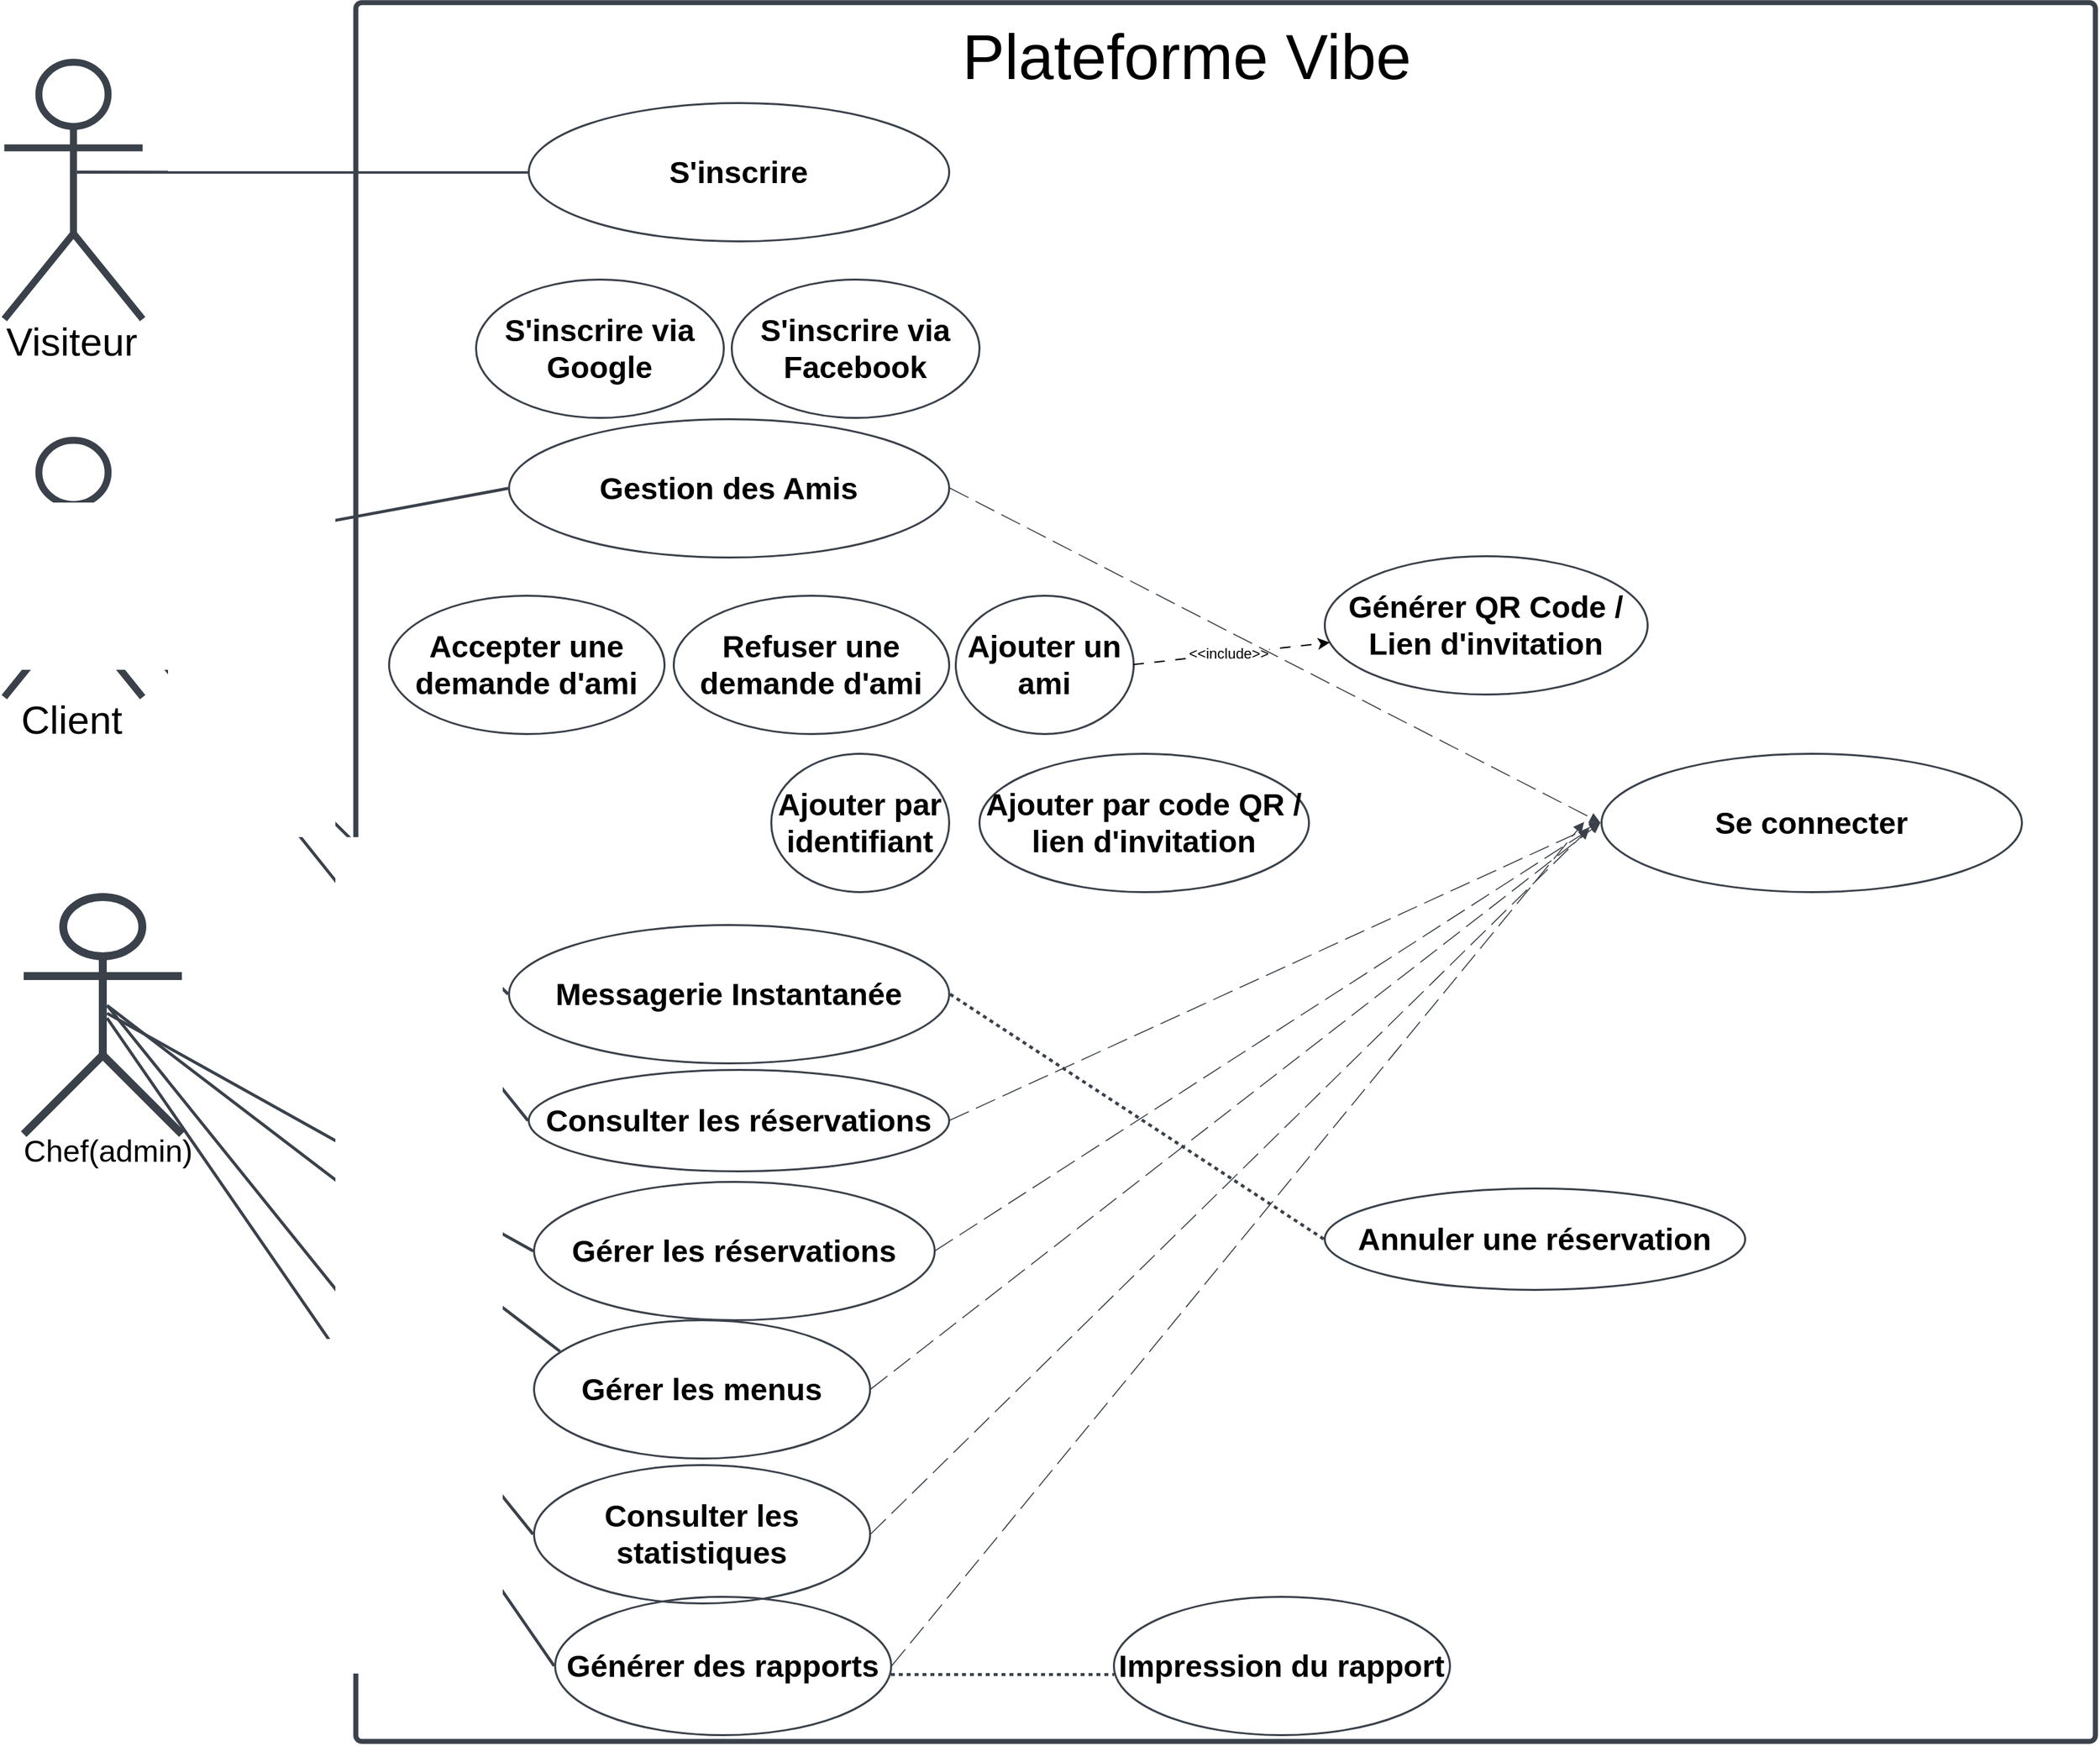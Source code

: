 <mxfile version="26.0.16">
  <diagram name="Page-1" id="78Awk6SsGqFOrTcoLzFU">
    <mxGraphModel dx="2336" dy="1994" grid="1" gridSize="10" guides="1" tooltips="1" connect="1" arrows="1" fold="1" page="1" pageScale="1" pageWidth="827" pageHeight="1169" math="0" shadow="0">
      <root>
        <mxCell id="0" />
        <mxCell id="1" parent="0" />
        <mxCell id="5-b9ar80urW7ufmgR8nd-1" value="" style="html=1;overflow=block;blockSpacing=1;whiteSpace=wrap;container=1;pointerEvents=0;collapsible=0;recursiveResize=0;fontSize=40;spacing=0;verticalAlign=middle;strokeColor=#3a414a;strokeOpacity=100;fillOpacity=0;rounded=1;absoluteArcSize=1;arcSize=9;fillColor=#000000;strokeWidth=3.8;lucidId=~mSAlCwzj~NE;" vertex="1" parent="1">
          <mxGeometry x="135" y="-450" width="1320" height="1320" as="geometry" />
        </mxCell>
        <mxCell id="5-b9ar80urW7ufmgR8nd-42" value="&lt;font style=&quot;font-size: 48px;&quot;&gt;Plateforme Vibe&lt;/font&gt;" style="text;html=1;align=center;verticalAlign=middle;resizable=0;points=[];autosize=1;strokeColor=none;fillColor=none;" vertex="1" parent="5-b9ar80urW7ufmgR8nd-1">
          <mxGeometry x="450" y="6" width="360" height="70" as="geometry" />
        </mxCell>
        <mxCell id="5-b9ar80urW7ufmgR8nd-43" value="S&#39;inscrire via Google" style="html=1;overflow=block;blockSpacing=1;whiteSpace=wrap;ellipse;fontSize=23.3;fontStyle=1;align=center;spacing=3.8;verticalAlign=middle;strokeColor=#3a414a;strokeOpacity=100;fillOpacity=0;rounded=1;absoluteArcSize=1;arcSize=9;fillColor=#000000;strokeWidth=1.5;lucidId=~mSAtD9ScKk.;" vertex="1" parent="5-b9ar80urW7ufmgR8nd-1">
          <mxGeometry x="91" y="210" width="188" height="105" as="geometry" />
        </mxCell>
        <mxCell id="5-b9ar80urW7ufmgR8nd-44" value="S&#39;inscrire via Facebook" style="html=1;overflow=block;blockSpacing=1;whiteSpace=wrap;ellipse;fontSize=23.3;fontStyle=1;align=center;spacing=3.8;verticalAlign=middle;strokeColor=#3a414a;strokeOpacity=100;fillOpacity=0;rounded=1;absoluteArcSize=1;arcSize=9;fillColor=#000000;strokeWidth=1.5;lucidId=~mSAtD9ScKk.;" vertex="1" parent="5-b9ar80urW7ufmgR8nd-1">
          <mxGeometry x="285" y="210" width="188" height="105" as="geometry" />
        </mxCell>
        <mxCell id="5-b9ar80urW7ufmgR8nd-15" value="Consulter les réservations" style="html=1;overflow=block;blockSpacing=1;whiteSpace=wrap;ellipse;fontSize=23.3;fontStyle=1;align=center;spacing=3.8;strokeColor=#3a414a;strokeOpacity=100;fillOpacity=0;rounded=1;absoluteArcSize=1;arcSize=9;fillColor=#000000;strokeWidth=1.5;lucidId=~mSA3CYrI3wj;" vertex="1" parent="5-b9ar80urW7ufmgR8nd-1">
          <mxGeometry x="131" y="810" width="319" height="77" as="geometry" />
        </mxCell>
        <mxCell id="5-b9ar80urW7ufmgR8nd-17" value="Messagerie Instantanée" style="html=1;overflow=block;blockSpacing=1;whiteSpace=wrap;ellipse;fontSize=23.3;fontStyle=1;align=center;spacing=3.8;strokeColor=#3a414a;strokeOpacity=100;fillOpacity=0;rounded=1;absoluteArcSize=1;arcSize=9;fillColor=#000000;strokeWidth=1.5;lucidId=gsSAlLzOPal5;" vertex="1" parent="5-b9ar80urW7ufmgR8nd-1">
          <mxGeometry x="116" y="700" width="334" height="105" as="geometry" />
        </mxCell>
        <mxCell id="5-b9ar80urW7ufmgR8nd-46" value="Accepter une demande d&#39;ami" style="html=1;overflow=block;blockSpacing=1;whiteSpace=wrap;ellipse;fontSize=23.3;fontStyle=1;align=center;spacing=3.8;strokeColor=#3a414a;strokeOpacity=100;fillOpacity=0;rounded=1;absoluteArcSize=1;arcSize=9;fillColor=#000000;strokeWidth=1.5;lucidId=~mSAoy~qvZ23;" vertex="1" parent="5-b9ar80urW7ufmgR8nd-1">
          <mxGeometry x="25" y="450" width="209" height="105" as="geometry" />
        </mxCell>
        <mxCell id="5-b9ar80urW7ufmgR8nd-56" value="Refuser une demande d&#39;ami" style="html=1;overflow=block;blockSpacing=1;whiteSpace=wrap;ellipse;fontSize=23.3;fontStyle=1;align=center;spacing=3.8;strokeColor=#3a414a;strokeOpacity=100;fillOpacity=0;rounded=1;absoluteArcSize=1;arcSize=9;fillColor=#000000;strokeWidth=1.5;lucidId=~mSAoy~qvZ23;" vertex="1" parent="5-b9ar80urW7ufmgR8nd-1">
          <mxGeometry x="241" y="450" width="209" height="105" as="geometry" />
        </mxCell>
        <mxCell id="5-b9ar80urW7ufmgR8nd-57" value="Ajouter un ami" style="html=1;overflow=block;blockSpacing=1;whiteSpace=wrap;ellipse;fontSize=23.3;fontStyle=1;align=center;spacing=3.8;strokeColor=#3a414a;strokeOpacity=100;fillOpacity=0;rounded=1;absoluteArcSize=1;arcSize=9;fillColor=#000000;strokeWidth=1.5;lucidId=~mSAoy~qvZ23;" vertex="1" parent="5-b9ar80urW7ufmgR8nd-1">
          <mxGeometry x="455" y="450" width="135" height="105" as="geometry" />
        </mxCell>
        <mxCell id="5-b9ar80urW7ufmgR8nd-16" value="Annuler une réservation" style="html=1;overflow=block;blockSpacing=1;whiteSpace=wrap;ellipse;fontSize=23.3;fontStyle=1;align=center;spacing=3.8;strokeColor=#3a414a;strokeOpacity=100;fillOpacity=0;rounded=1;absoluteArcSize=1;arcSize=9;fillColor=#000000;strokeWidth=1.5;lucidId=~mSAQdyymC9N;" vertex="1" parent="5-b9ar80urW7ufmgR8nd-1">
          <mxGeometry x="735" y="900" width="319" height="77" as="geometry" />
        </mxCell>
        <mxCell id="5-b9ar80urW7ufmgR8nd-22" value="" style="html=1;jettySize=18;whiteSpace=wrap;fontSize=13;strokeColor=#3a414a;strokeOpacity=100;dashed=1;fixDash=1;strokeWidth=2.3;rounded=0;endArrow=none;exitX=1.002;exitY=0.5;exitPerimeter=0;entryX=-0.002;entryY=0.5;entryPerimeter=0;lucidId=cDSAiPWHM.t_;" edge="1" parent="5-b9ar80urW7ufmgR8nd-1" source="5-b9ar80urW7ufmgR8nd-17" target="5-b9ar80urW7ufmgR8nd-16">
          <mxGeometry width="100" height="100" relative="1" as="geometry">
            <Array as="points" />
          </mxGeometry>
        </mxCell>
        <mxCell id="5-b9ar80urW7ufmgR8nd-14" value="Générer des rapports" style="html=1;overflow=block;blockSpacing=1;whiteSpace=wrap;ellipse;fontSize=23.3;fontStyle=1;align=center;spacing=3.8;strokeColor=#3a414a;strokeOpacity=100;fillOpacity=0;rounded=1;absoluteArcSize=1;arcSize=9;fillColor=#000000;strokeWidth=1.5;lucidId=~mSAyC2ZrvZS;" vertex="1" parent="5-b9ar80urW7ufmgR8nd-1">
          <mxGeometry x="151" y="1210" width="255" height="105" as="geometry" />
        </mxCell>
        <mxCell id="5-b9ar80urW7ufmgR8nd-21" value="Impression du rapport" style="html=1;overflow=block;blockSpacing=1;whiteSpace=wrap;ellipse;fontSize=23.3;fontStyle=1;align=center;spacing=3.8;strokeColor=#3a414a;strokeOpacity=100;fillOpacity=0;rounded=1;absoluteArcSize=1;arcSize=9;fillColor=#000000;strokeWidth=1.5;lucidId=pBSA6-z_cCOx;" vertex="1" parent="5-b9ar80urW7ufmgR8nd-1">
          <mxGeometry x="575" y="1210" width="255" height="105" as="geometry" />
        </mxCell>
        <mxCell id="5-b9ar80urW7ufmgR8nd-25" value="" style="html=1;jettySize=18;whiteSpace=wrap;fontSize=13;strokeColor=#3a414a;strokeOpacity=100;dashed=1;fixDash=1;strokeWidth=2.3;rounded=0;endArrow=none;exitX=0.999;exitY=0.562;exitPerimeter=0;entryX=0.001;entryY=0.562;entryPerimeter=0;lucidId=s91G_Mvu-Avs;" edge="1" parent="5-b9ar80urW7ufmgR8nd-1" source="5-b9ar80urW7ufmgR8nd-14" target="5-b9ar80urW7ufmgR8nd-21">
          <mxGeometry width="100" height="100" relative="1" as="geometry">
            <Array as="points" />
          </mxGeometry>
        </mxCell>
        <mxCell id="5-b9ar80urW7ufmgR8nd-10" value="Consulter les statistiques" style="html=1;overflow=block;blockSpacing=1;whiteSpace=wrap;ellipse;fontSize=23.3;fontStyle=1;align=center;spacing=3.8;strokeColor=#3a414a;strokeOpacity=100;fillOpacity=0;rounded=1;absoluteArcSize=1;arcSize=9;fillColor=#000000;strokeWidth=1.5;lucidId=~mSA2vV-JqJf;" vertex="1" parent="5-b9ar80urW7ufmgR8nd-1">
          <mxGeometry x="135" y="1110" width="255" height="105" as="geometry" />
        </mxCell>
        <mxCell id="5-b9ar80urW7ufmgR8nd-13" value="Gérer les menus" style="html=1;overflow=block;blockSpacing=1;whiteSpace=wrap;ellipse;fontSize=23.3;fontStyle=1;align=center;spacing=3.8;strokeColor=#3a414a;strokeOpacity=100;fillOpacity=0;rounded=1;absoluteArcSize=1;arcSize=9;fillColor=#000000;strokeWidth=1.5;lucidId=~mSAFxYGVeUs;" vertex="1" parent="5-b9ar80urW7ufmgR8nd-1">
          <mxGeometry x="135" y="1000" width="255" height="105" as="geometry" />
        </mxCell>
        <mxCell id="5-b9ar80urW7ufmgR8nd-12" value="Gérer les réservations" style="html=1;overflow=block;blockSpacing=1;whiteSpace=wrap;ellipse;fontSize=23.3;fontStyle=1;align=center;spacing=3.8;strokeColor=#3a414a;strokeOpacity=100;fillOpacity=0;rounded=1;absoluteArcSize=1;arcSize=9;fillColor=#000000;strokeWidth=1.5;lucidId=~mSAthVUY_ts;" vertex="1" parent="5-b9ar80urW7ufmgR8nd-1">
          <mxGeometry x="135" y="895" width="304" height="105" as="geometry" />
        </mxCell>
        <mxCell id="5-b9ar80urW7ufmgR8nd-58" value="Ajouter par identifiant" style="html=1;overflow=block;blockSpacing=1;whiteSpace=wrap;ellipse;fontSize=23.3;fontStyle=1;align=center;spacing=3.8;strokeColor=#3a414a;strokeOpacity=100;fillOpacity=0;rounded=1;absoluteArcSize=1;arcSize=9;fillColor=#000000;strokeWidth=1.5;lucidId=~mSAoy~qvZ23;" vertex="1" parent="5-b9ar80urW7ufmgR8nd-1">
          <mxGeometry x="315" y="570" width="135" height="105" as="geometry" />
        </mxCell>
        <mxCell id="5-b9ar80urW7ufmgR8nd-59" value="Ajouter par code QR / lien d&#39;invitation" style="html=1;overflow=block;blockSpacing=1;whiteSpace=wrap;ellipse;fontSize=23.3;fontStyle=1;align=center;spacing=3.8;strokeColor=#3a414a;strokeOpacity=100;fillOpacity=0;rounded=1;absoluteArcSize=1;arcSize=9;fillColor=#000000;strokeWidth=1.5;lucidId=~mSAoy~qvZ23;" vertex="1" parent="5-b9ar80urW7ufmgR8nd-1">
          <mxGeometry x="473" y="570" width="250" height="105" as="geometry" />
        </mxCell>
        <mxCell id="5-b9ar80urW7ufmgR8nd-79" value="Générer QR Code / Lien d&#39;invitation" style="html=1;overflow=block;blockSpacing=1;whiteSpace=wrap;ellipse;fontSize=23.3;fontStyle=1;align=center;spacing=3.8;strokeColor=#3a414a;strokeOpacity=100;fillOpacity=0;rounded=1;absoluteArcSize=1;arcSize=9;fillColor=#000000;strokeWidth=1.5;lucidId=~mSAoy~qvZ23;" vertex="1" parent="5-b9ar80urW7ufmgR8nd-1">
          <mxGeometry x="735" y="420" width="245" height="105" as="geometry" />
        </mxCell>
        <mxCell id="5-b9ar80urW7ufmgR8nd-80" style="rounded=0;orthogonalLoop=1;jettySize=auto;html=1;exitX=1;exitY=0.5;exitDx=0;exitDy=0;dashed=1;dashPattern=8 8;endArrow=classic;endFill=1;" edge="1" parent="5-b9ar80urW7ufmgR8nd-1" source="5-b9ar80urW7ufmgR8nd-57" target="5-b9ar80urW7ufmgR8nd-79">
          <mxGeometry relative="1" as="geometry" />
        </mxCell>
        <mxCell id="5-b9ar80urW7ufmgR8nd-81" value="&amp;lt;&amp;lt;include&amp;gt;&amp;gt;" style="edgeLabel;html=1;align=center;verticalAlign=middle;resizable=0;points=[];" vertex="1" connectable="0" parent="5-b9ar80urW7ufmgR8nd-80">
          <mxGeometry x="-0.035" y="2" relative="1" as="geometry">
            <mxPoint y="1" as="offset" />
          </mxGeometry>
        </mxCell>
        <mxCell id="5-b9ar80urW7ufmgR8nd-2" value="Client" style="html=1;overflow=block;blockSpacing=1;shape=umlActor;labelPosition=center;verticalLabelPosition=bottom;verticalAlign=top;whiteSpace=nowrap;fontSize=30;spacing=0;strokeColor=#3a414a;strokeOpacity=100;fillOpacity=100;rounded=1;absoluteArcSize=1;arcSize=9;fillColor=#ffffff;strokeWidth=5.3;lucidId=~mSALE40JAP5;" vertex="1" parent="1">
          <mxGeometry x="-132" y="-118" width="105" height="195" as="geometry" />
        </mxCell>
        <mxCell id="5-b9ar80urW7ufmgR8nd-3" value="         Chef(admin)" style="html=1;overflow=block;blockSpacing=1;shape=umlActor;labelPosition=center;verticalLabelPosition=bottom;verticalAlign=top;whiteSpace=nowrap;fontSize=23.3;align=left;spacing=0;strokeColor=#3a414a;strokeOpacity=100;fillOpacity=100;rounded=1;absoluteArcSize=1;arcSize=9;fillColor=#ffffff;strokeWidth=6;lucidId=~mSADb9ZqZSn;" vertex="1" parent="1">
          <mxGeometry x="-117" y="229" width="120" height="180" as="geometry" />
        </mxCell>
        <mxCell id="5-b9ar80urW7ufmgR8nd-4" value="Gestion des Amis" style="html=1;overflow=block;blockSpacing=1;whiteSpace=wrap;ellipse;fontSize=23.3;fontStyle=1;align=center;spacing=3.8;strokeColor=#3a414a;strokeOpacity=100;fillOpacity=0;rounded=1;absoluteArcSize=1;arcSize=9;fillColor=#000000;strokeWidth=1.5;lucidId=~mSAoy~qvZ23;" vertex="1" parent="1">
          <mxGeometry x="251" y="-134" width="334" height="105" as="geometry" />
        </mxCell>
        <mxCell id="5-b9ar80urW7ufmgR8nd-5" value="Se connecter" style="html=1;overflow=block;blockSpacing=1;whiteSpace=wrap;ellipse;fontSize=23.3;fontStyle=1;align=center;spacing=3.8;strokeColor=#3a414a;strokeOpacity=100;fillOpacity=0;rounded=1;absoluteArcSize=1;arcSize=9;fillColor=#000000;strokeWidth=1.5;lucidId=~mSARLXHdl3R;" vertex="1" parent="1">
          <mxGeometry x="1080" y="120" width="319" height="105" as="geometry" />
        </mxCell>
        <mxCell id="5-b9ar80urW7ufmgR8nd-6" value="" style="html=1;jettySize=18;whiteSpace=wrap;fontSize=13;strokeColor=#3a414a;strokeOpacity=100;strokeWidth=2.3;rounded=0;startArrow=none;endArrow=none;exitX=0.525;exitY=0.46;exitPerimeter=0;entryX=-0.002;entryY=0.5;entryPerimeter=0;lucidId=~mSA6748SRNw;" edge="1" parent="1" source="5-b9ar80urW7ufmgR8nd-2" target="5-b9ar80urW7ufmgR8nd-15">
          <mxGeometry width="100" height="100" relative="1" as="geometry">
            <Array as="points" />
          </mxGeometry>
        </mxCell>
        <mxCell id="5-b9ar80urW7ufmgR8nd-7" value="" style="html=1;jettySize=18;whiteSpace=wrap;fontSize=13;strokeColor=#3a414a;strokeOpacity=100;strokeWidth=2.3;rounded=0;startArrow=none;endArrow=none;exitX=0.525;exitY=0.498;exitPerimeter=0;entryX=-0.002;entryY=0.5;entryPerimeter=0;lucidId=~mSAIsDjWqgs;" edge="1" parent="1" source="5-b9ar80urW7ufmgR8nd-2" target="5-b9ar80urW7ufmgR8nd-4">
          <mxGeometry width="100" height="100" relative="1" as="geometry">
            <Array as="points" />
          </mxGeometry>
        </mxCell>
        <mxCell id="5-b9ar80urW7ufmgR8nd-8" value="S&#39;inscrire" style="html=1;overflow=block;blockSpacing=1;whiteSpace=wrap;ellipse;fontSize=23.3;fontStyle=1;align=center;spacing=3.8;verticalAlign=middle;strokeColor=#3a414a;strokeOpacity=100;fillOpacity=0;rounded=1;absoluteArcSize=1;arcSize=9;fillColor=#000000;strokeWidth=1.5;lucidId=~mSAtD9ScKk.;" vertex="1" parent="1">
          <mxGeometry x="266" y="-374" width="319" height="105" as="geometry" />
        </mxCell>
        <mxCell id="5-b9ar80urW7ufmgR8nd-9" value="" style="html=1;jettySize=18;whiteSpace=wrap;fontSize=13;strokeColor=#3a414a;strokeOpacity=100;strokeWidth=2.3;rounded=0;startArrow=none;endArrow=none;exitX=0.525;exitY=0.428;exitPerimeter=0;entryX=-0.002;entryY=0.5;entryPerimeter=0;lucidId=~mSAEQS_zCVy;" edge="1" parent="1" source="5-b9ar80urW7ufmgR8nd-24" target="5-b9ar80urW7ufmgR8nd-8">
          <mxGeometry width="100" height="100" relative="1" as="geometry">
            <Array as="points" />
          </mxGeometry>
        </mxCell>
        <mxCell id="5-b9ar80urW7ufmgR8nd-11" value="" style="html=1;jettySize=18;whiteSpace=wrap;fontSize=13;strokeColor=#3a414a;strokeOpacity=100;strokeWidth=2.3;rounded=0;startArrow=none;endArrow=none;exitX=0.525;exitY=0.489;exitPerimeter=0;entryX=-0.002;entryY=0.5;entryPerimeter=0;lucidId=~mSA2t~4Iq2x;" edge="1" parent="1" source="5-b9ar80urW7ufmgR8nd-3" target="5-b9ar80urW7ufmgR8nd-12">
          <mxGeometry width="100" height="100" relative="1" as="geometry">
            <Array as="points" />
          </mxGeometry>
        </mxCell>
        <mxCell id="5-b9ar80urW7ufmgR8nd-18" value="" style="html=1;jettySize=18;whiteSpace=wrap;fontSize=13;strokeColor=#3a414a;strokeOpacity=100;strokeWidth=2.3;rounded=0;startArrow=none;endArrow=none;exitX=0.525;exitY=0.456;exitPerimeter=0;entryX=0.077;entryY=0.225;entryPerimeter=0;lucidId=XwSAwfboE_tV;" edge="1" parent="1" source="5-b9ar80urW7ufmgR8nd-3" target="5-b9ar80urW7ufmgR8nd-13">
          <mxGeometry width="100" height="100" relative="1" as="geometry">
            <Array as="points" />
          </mxGeometry>
        </mxCell>
        <mxCell id="5-b9ar80urW7ufmgR8nd-19" value="" style="html=1;jettySize=18;whiteSpace=wrap;fontSize=13;strokeColor=#3a414a;strokeOpacity=100;strokeWidth=2.3;rounded=0;startArrow=none;endArrow=none;exitX=0.525;exitY=0.456;exitPerimeter=0;entryX=-0.003;entryY=0.5;entryPerimeter=0;lucidId=6wSAgSvbUr-R;" edge="1" parent="1" source="5-b9ar80urW7ufmgR8nd-3" target="5-b9ar80urW7ufmgR8nd-10">
          <mxGeometry width="100" height="100" relative="1" as="geometry">
            <Array as="points" />
          </mxGeometry>
        </mxCell>
        <mxCell id="5-b9ar80urW7ufmgR8nd-20" value="" style="html=1;jettySize=18;whiteSpace=wrap;fontSize=13;strokeColor=#3a414a;strokeOpacity=100;strokeWidth=2.3;rounded=0;startArrow=none;endArrow=none;exitX=0.525;exitY=0.509;exitPerimeter=0;entryX=-0.003;entryY=0.5;entryPerimeter=0;lucidId=mxSA1QSZ7WK5;" edge="1" parent="1" source="5-b9ar80urW7ufmgR8nd-3" target="5-b9ar80urW7ufmgR8nd-14">
          <mxGeometry width="100" height="100" relative="1" as="geometry">
            <Array as="points" />
          </mxGeometry>
        </mxCell>
        <mxCell id="5-b9ar80urW7ufmgR8nd-23" value="" style="html=1;jettySize=18;whiteSpace=wrap;fontSize=13;strokeColor=#3a414a;strokeOpacity=100;strokeWidth=2.3;rounded=0;startArrow=none;endArrow=none;exitX=0.525;exitY=0.5;exitPerimeter=0;entryX=-0.002;entryY=0.5;entryPerimeter=0;lucidId=1DSAe8HGNbSP;" edge="1" parent="1" source="5-b9ar80urW7ufmgR8nd-2" target="5-b9ar80urW7ufmgR8nd-17">
          <mxGeometry width="100" height="100" relative="1" as="geometry">
            <Array as="points" />
          </mxGeometry>
        </mxCell>
        <mxCell id="5-b9ar80urW7ufmgR8nd-24" value="Visiteur" style="html=1;overflow=block;blockSpacing=1;shape=umlActor;labelPosition=center;verticalLabelPosition=bottom;verticalAlign=top;whiteSpace=nowrap;fontSize=30;spacing=0;strokeColor=#3a414a;strokeOpacity=100;fillOpacity=100;rounded=1;absoluteArcSize=1;arcSize=9;fillColor=#ffffff;strokeWidth=5.3;lucidId=b61GEoWztcs7;" vertex="1" parent="1">
          <mxGeometry x="-132" y="-405" width="105" height="195" as="geometry" />
        </mxCell>
        <mxCell id="5-b9ar80urW7ufmgR8nd-26" value="" style="html=1;jettySize=18;whiteSpace=wrap;fontSize=13;strokeColor=#3a414a;strokeOpacity=100;dashed=1;fixDash=1;dashPattern=16 6;strokeWidth=0.8;rounded=0;startArrow=none;endArrow=block;endFill=1;exitX=1.002;exitY=0.5;exitPerimeter=0;entryX=-0.002;entryY=0.5;entryPerimeter=0;lucidId=F91GQZwb2LO2;" edge="1" parent="1" source="5-b9ar80urW7ufmgR8nd-4" target="5-b9ar80urW7ufmgR8nd-5">
          <mxGeometry width="100" height="100" relative="1" as="geometry">
            <Array as="points" />
          </mxGeometry>
        </mxCell>
        <mxCell id="5-b9ar80urW7ufmgR8nd-28" value="" style="html=1;jettySize=18;whiteSpace=wrap;fontSize=13;strokeColor=#3a414a;strokeOpacity=100;dashed=1;fixDash=1;dashPattern=16 6;strokeWidth=0.8;rounded=0;startArrow=none;endArrow=block;endFill=1;exitX=1.002;exitY=0.5;exitPerimeter=0;entryX=-0.002;entryY=0.5;entryPerimeter=0;lucidId=491GZqH~SsK-;" edge="1" parent="1" source="5-b9ar80urW7ufmgR8nd-15" target="5-b9ar80urW7ufmgR8nd-5">
          <mxGeometry width="100" height="100" relative="1" as="geometry">
            <Array as="points" />
          </mxGeometry>
        </mxCell>
        <mxCell id="5-b9ar80urW7ufmgR8nd-29" value="" style="html=1;jettySize=18;whiteSpace=wrap;fontSize=13;strokeColor=#3a414a;strokeOpacity=100;dashed=1;fixDash=1;dashPattern=16 6;strokeWidth=0.8;rounded=0;startArrow=none;endArrow=block;endFill=1;exitX=1.002;exitY=0.5;exitPerimeter=0;entryX=-0.002;entryY=0.5;entryPerimeter=0;lucidId=c-1GtrJzZYB5;" edge="1" parent="1" source="5-b9ar80urW7ufmgR8nd-12" target="5-b9ar80urW7ufmgR8nd-5">
          <mxGeometry width="100" height="100" relative="1" as="geometry">
            <Array as="points" />
          </mxGeometry>
        </mxCell>
        <mxCell id="5-b9ar80urW7ufmgR8nd-30" value="" style="html=1;jettySize=18;whiteSpace=wrap;fontSize=13;strokeColor=#3a414a;strokeOpacity=100;dashed=1;fixDash=1;dashPattern=16 6;strokeWidth=0.8;rounded=0;startArrow=none;endArrow=block;endFill=1;exitX=1.003;exitY=0.5;exitPerimeter=0;entryX=-0.002;entryY=0.5;entryPerimeter=0;lucidId=g-1Gi15g4hcb;" edge="1" parent="1" source="5-b9ar80urW7ufmgR8nd-13" target="5-b9ar80urW7ufmgR8nd-5">
          <mxGeometry width="100" height="100" relative="1" as="geometry">
            <Array as="points" />
          </mxGeometry>
        </mxCell>
        <mxCell id="5-b9ar80urW7ufmgR8nd-31" value="" style="html=1;jettySize=18;whiteSpace=wrap;fontSize=13;strokeColor=#3a414a;strokeOpacity=100;dashed=1;fixDash=1;dashPattern=16 6;strokeWidth=0.8;rounded=0;startArrow=none;endArrow=block;endFill=1;exitX=1.003;exitY=0.5;exitPerimeter=0;lucidId=l-1Gumk7pPSG;" edge="1" parent="1" source="5-b9ar80urW7ufmgR8nd-10">
          <mxGeometry width="100" height="100" relative="1" as="geometry">
            <Array as="points" />
            <mxPoint x="1071" y="177" as="targetPoint" />
          </mxGeometry>
        </mxCell>
        <mxCell id="5-b9ar80urW7ufmgR8nd-32" value="" style="html=1;jettySize=18;whiteSpace=wrap;fontSize=13;strokeColor=#3a414a;strokeOpacity=100;dashed=1;fixDash=1;dashPattern=16 6;strokeWidth=0.8;rounded=0;startArrow=none;endArrow=block;endFill=1;exitX=1.003;exitY=0.5;exitPerimeter=0;lucidId=o-1Gq~654F_8;" edge="1" parent="1" source="5-b9ar80urW7ufmgR8nd-14">
          <mxGeometry width="100" height="100" relative="1" as="geometry">
            <Array as="points" />
            <mxPoint x="1067" y="172" as="targetPoint" />
          </mxGeometry>
        </mxCell>
      </root>
    </mxGraphModel>
  </diagram>
</mxfile>
